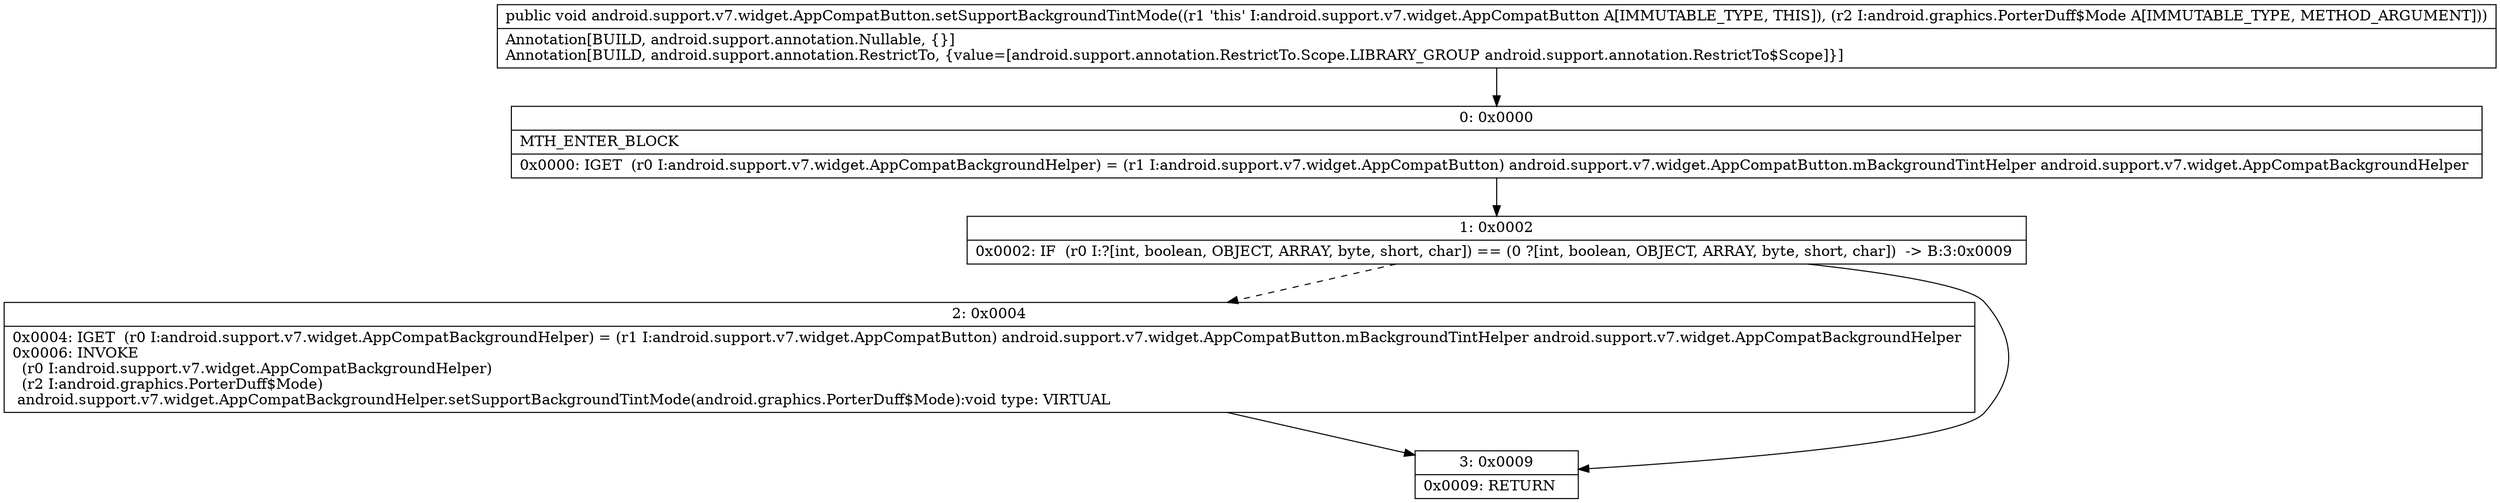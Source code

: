 digraph "CFG forandroid.support.v7.widget.AppCompatButton.setSupportBackgroundTintMode(Landroid\/graphics\/PorterDuff$Mode;)V" {
Node_0 [shape=record,label="{0\:\ 0x0000|MTH_ENTER_BLOCK\l|0x0000: IGET  (r0 I:android.support.v7.widget.AppCompatBackgroundHelper) = (r1 I:android.support.v7.widget.AppCompatButton) android.support.v7.widget.AppCompatButton.mBackgroundTintHelper android.support.v7.widget.AppCompatBackgroundHelper \l}"];
Node_1 [shape=record,label="{1\:\ 0x0002|0x0002: IF  (r0 I:?[int, boolean, OBJECT, ARRAY, byte, short, char]) == (0 ?[int, boolean, OBJECT, ARRAY, byte, short, char])  \-\> B:3:0x0009 \l}"];
Node_2 [shape=record,label="{2\:\ 0x0004|0x0004: IGET  (r0 I:android.support.v7.widget.AppCompatBackgroundHelper) = (r1 I:android.support.v7.widget.AppCompatButton) android.support.v7.widget.AppCompatButton.mBackgroundTintHelper android.support.v7.widget.AppCompatBackgroundHelper \l0x0006: INVOKE  \l  (r0 I:android.support.v7.widget.AppCompatBackgroundHelper)\l  (r2 I:android.graphics.PorterDuff$Mode)\l android.support.v7.widget.AppCompatBackgroundHelper.setSupportBackgroundTintMode(android.graphics.PorterDuff$Mode):void type: VIRTUAL \l}"];
Node_3 [shape=record,label="{3\:\ 0x0009|0x0009: RETURN   \l}"];
MethodNode[shape=record,label="{public void android.support.v7.widget.AppCompatButton.setSupportBackgroundTintMode((r1 'this' I:android.support.v7.widget.AppCompatButton A[IMMUTABLE_TYPE, THIS]), (r2 I:android.graphics.PorterDuff$Mode A[IMMUTABLE_TYPE, METHOD_ARGUMENT]))  | Annotation[BUILD, android.support.annotation.Nullable, \{\}]\lAnnotation[BUILD, android.support.annotation.RestrictTo, \{value=[android.support.annotation.RestrictTo.Scope.LIBRARY_GROUP android.support.annotation.RestrictTo$Scope]\}]\l}"];
MethodNode -> Node_0;
Node_0 -> Node_1;
Node_1 -> Node_2[style=dashed];
Node_1 -> Node_3;
Node_2 -> Node_3;
}

